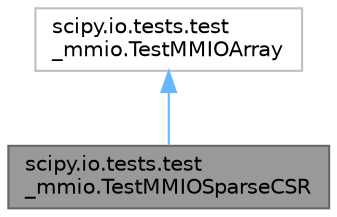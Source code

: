 digraph "scipy.io.tests.test_mmio.TestMMIOSparseCSR"
{
 // LATEX_PDF_SIZE
  bgcolor="transparent";
  edge [fontname=Helvetica,fontsize=10,labelfontname=Helvetica,labelfontsize=10];
  node [fontname=Helvetica,fontsize=10,shape=box,height=0.2,width=0.4];
  Node1 [id="Node000001",label="scipy.io.tests.test\l_mmio.TestMMIOSparseCSR",height=0.2,width=0.4,color="gray40", fillcolor="grey60", style="filled", fontcolor="black",tooltip=" "];
  Node2 -> Node1 [id="edge1_Node000001_Node000002",dir="back",color="steelblue1",style="solid",tooltip=" "];
  Node2 [id="Node000002",label="scipy.io.tests.test\l_mmio.TestMMIOArray",height=0.2,width=0.4,color="grey75", fillcolor="white", style="filled",URL="$d7/dfd/classscipy_1_1io_1_1tests_1_1test__mmio_1_1TestMMIOArray.html",tooltip=" "];
}
